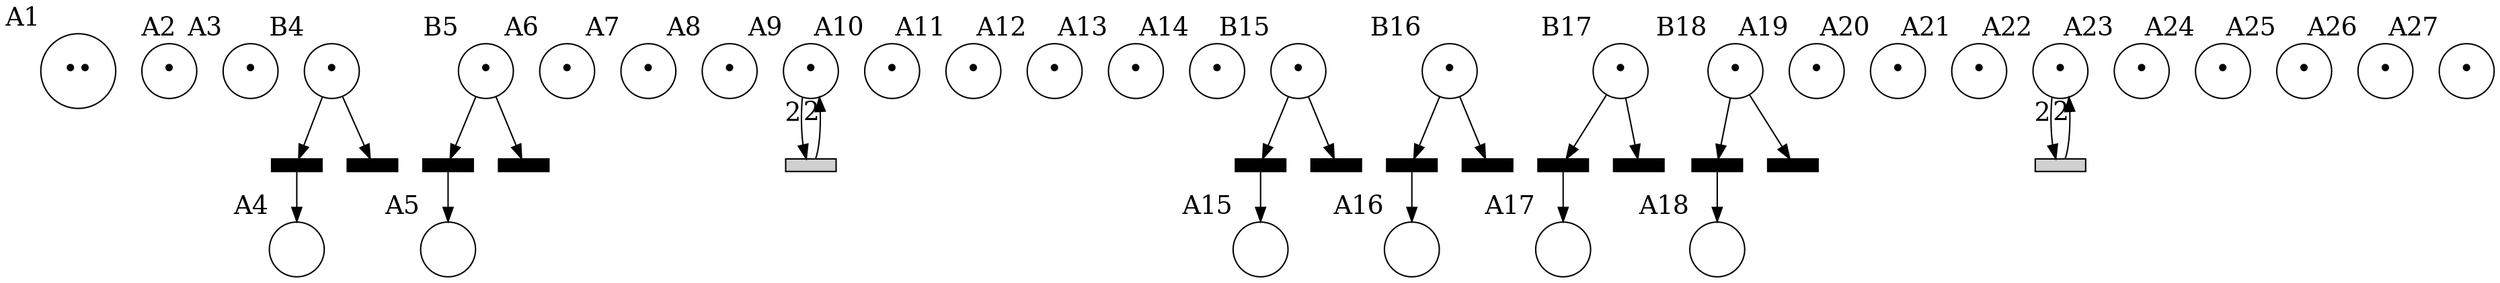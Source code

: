 digraph G {

	node[fontsize=18];
	edge[fontsize=18];
	A1 [shape=circle,xlabel="A1",label="••",pos="0.000000,0.000000!"];
	A2 [shape=circle,xlabel="A2",label="•",pos="-0.974279,0.487139!"];
	A3 [shape=circle,xlabel="A3",label="•",pos="-1.948557,0.974279!"];
	A4 [shape=circle,xlabel="A4",label=" ",pos="-1.948557,1.948557!"];
	B4 [shape=circle,xlabel="B4",label="•"];
	A5 [shape=circle,xlabel="A5",label=" ",pos="-1.948557,2.922836!"];
	B5 [shape=circle,xlabel="B5",label="•"];
	A6 [shape=circle,xlabel="A6",label="•",pos="-0.974279,3.409975!"];
	A7 [shape=circle,xlabel="A7",label="•",pos="0.000000,3.897114!"];
	A8 [shape=circle,xlabel="A8",label="•",pos="0.974279,3.409975!"];
	A9 [shape=circle,xlabel="A9",label="•",pos="1.948557,2.922836!"];
	A10 [shape=circle,xlabel="A10",label="•",pos="2.922836,2.435696!"];
	A11 [shape=circle,xlabel="A11",label="•",pos="3.897114,1.948557!"];
	A12 [shape=circle,xlabel="A12",label="•",pos="3.897114,0.974279!"];
	A13 [shape=circle,xlabel="A13",label="•",pos="3.897114,0.000000!"];
	A14 [shape=circle,xlabel="A14",label="•",pos="2.922836,-0.487139!"];
	A15 [shape=circle,xlabel="A15",label=" ",pos="1.948557,-0.974279!"];
	B15 [shape=circle,xlabel="B15",label="•"];
	A16 [shape=circle,xlabel="A16",label=" ",pos="0.974279,-0.487139!"];
	B16 [shape=circle,xlabel="B16",label="•"];
	A17 [shape=circle,xlabel="A17",label=" ",pos="1.948557,-1.948557!"];
	B17 [shape=circle,xlabel="B17",label="•"];
	A18 [shape=circle,xlabel="A18",label=" ",pos="1.948557,-2.922836!"];
	B18 [shape=circle,xlabel="B18",label="•"];
	A19 [shape=circle,xlabel="A19",label="•",pos="0.974279,-3.409975!"];
	A20 [shape=circle,xlabel="A20",label="•",pos="0.000000,-3.897114!"];
	A21 [shape=circle,xlabel="A21",label="•",pos="-0.974279,-3.409975!"];
	A22 [shape=circle,xlabel="A22",label="•",pos="-1.948557,-2.922836!"];
	A23 [shape=circle,xlabel="A23",label="•",pos="-2.922836,-2.435696!"];
	A24 [shape=circle,xlabel="A24",label="•",pos="-3.897114,-1.948557!"];
	A25 [shape=circle,xlabel="A25",label="•",pos="-3.897114,-0.974279!"];
	A26 [shape=circle,xlabel="A26",label="•",pos="-3.897114,-0.000000!"];
	A27 [shape=circle,xlabel="A27",label="•",pos="-2.922836,0.487139!"];
	tb4 [shape=rect,fixedsize=true,height=0.12,width=0.5,style=filled,fillcolor=black,xlabel="",label=""];
	tAb4 [shape=rect,fixedsize=true,height=0.12,width=0.5,style=filled,fillcolor=black,xlabel="",label=""];
	tb5 [shape=rect,fixedsize=true,height=0.12,width=0.5,style=filled,fillcolor=black,xlabel="",label=""];
	tAb5 [shape=rect,fixedsize=true,height=0.12,width=0.5,style=filled,fillcolor=black,xlabel="",label=""];
	tb15 [shape=rect,fixedsize=true,height=0.12,width=0.5,style=filled,fillcolor=black,xlabel="",label=""];
	tAb15 [shape=rect,fixedsize=true,height=0.12,width=0.5,style=filled,fillcolor=black,xlabel="",label=""];
	tb16 [shape=rect,fixedsize=true,height=0.12,width=0.5,style=filled,fillcolor=black,xlabel="",label=""];
	tAb16 [shape=rect,fixedsize=true,height=0.12,width=0.5,style=filled,fillcolor=black,xlabel="",label=""];
	tb17 [shape=rect,fixedsize=true,height=0.12,width=0.5,style=filled,fillcolor=black,xlabel="",label=""];
	tAb17 [shape=rect,fixedsize=true,height=0.12,width=0.5,style=filled,fillcolor=black,xlabel="",label=""];
	tb18 [shape=rect,fixedsize=true,height=0.12,width=0.5,style=filled,fillcolor=black,xlabel="",label=""];
	tAb18 [shape=rect,fixedsize=true,height=0.12,width=0.5,style=filled,fillcolor=black,xlabel="",label=""];
	tloop9 [shape=rect,fixedsize=true,height=0.12,width=0.5,style=filled,fillcolor="#D0D0D0",xlabel="",label=""];
	tloop22 [shape=rect,fixedsize=true,height=0.12,width=0.5,style=filled,fillcolor="#D0D0D0",xlabel="",label=""];
	B4 -> tb4;
	B4 -> tAb4;
	B5 -> tb5;
	B5 -> tAb5;
	B15 -> tb15;
	B15 -> tAb15;
	B16 -> tb16;
	B16 -> tAb16;
	B17 -> tb17;
	B17 -> tAb17;
	B18 -> tb18;
	B18 -> tAb18;
	A9 -> tloop9 [xlabel="2"];
	A22 -> tloop22 [xlabel="2"];
	tb4 -> A4;
	tb5 -> A5;
	tb15 -> A15;
	tb16 -> A16;
	tb17 -> A17;
	tb18 -> A18;
	tloop9 -> A9 [xlabel="2"];
	tloop22 -> A22 [xlabel="2"];
}
